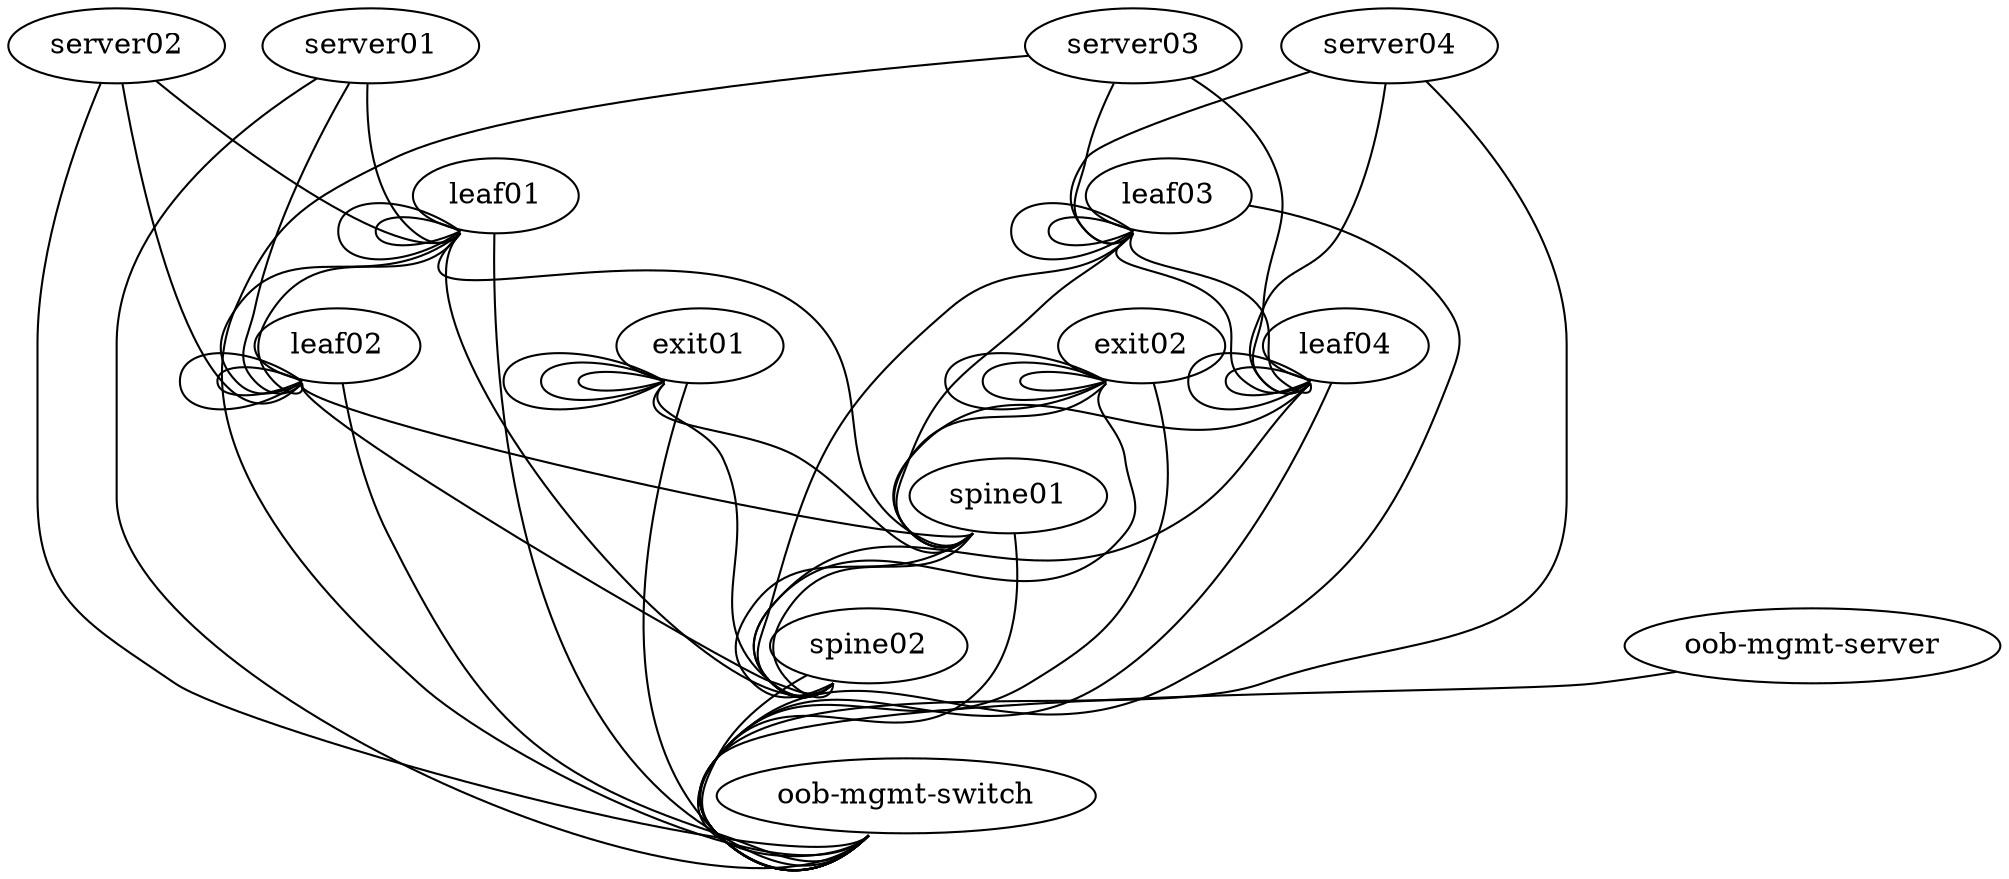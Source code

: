 graph vx {
 "leaf01" [type="switch" function="leaf" os="cumulus-vx"]
 "leaf02" [type="switch" function="leaf" os="cumulus-vx"]
 "leaf03" [type="switch" function="leaf" os="cumulus-vx"]
 "leaf04" [type="switch" function="leaf" os="cumulus-vx"]
 "spine01" [type="switch" function="spine" os="cumulus-vx"]
 "spine02" [type="switch" function="spine" os="cumulus-vx"]
 "exit01" [type="switch" function="exit" os="cumulus-vx"]
 "exit02" [type="switch" function="exit" os="cumulus-vx"]
 "server01" [type="server" function="host" os="debian"]
 "server02" [type="server" function="host" os="debian"]
 "server03" [type="server" function="host" os="debian"]
 "server04" [type="server" function="host" os="debian"]
 "oob-mgmt-server" [type="server" function="oob" os="debian"]
 "oob-mgmt-switch" [type="switch" function="oob" os="debian"]

 "leaf01":"swp51" -- "spine01":"swp1"
 "leaf02":"swp51" -- "spine01":"swp2"
 "leaf03":"swp51" -- "spine01":"swp3"
 "leaf04":"swp51" -- "spine01":"swp4"
 "leaf01":"swp52" -- "spine02":"swp1"
 "leaf02":"swp52" -- "spine02":"swp2"
 "leaf03":"swp52" -- "spine02":"swp3"
 "leaf04":"swp52" -- "spine02":"swp4"
 
 "leaf01":"swp49" -- "leaf02":"swp49"
 "leaf01":"swp50" -- "leaf02":"swp50"
 "leaf03":"swp49" -- "leaf04":"swp49"
 "leaf03":"swp50" -- "leaf04":"swp50"
 
 "spine01":"swp31" -- "spine02":"swp31"
 "spine01":"swp32" -- "spine02":"swp32"
 
 "server01":"eth1" -- "leaf01":"swp1"
 "server01":"eth2" -- "leaf02":"swp1"
 "server02":"eth1" -- "leaf01":"swp2"
 "server02":"eth2" -- "leaf02":"swp2"
 "server03":"eth1" -- "leaf03":"swp1"
 "server03":"eth2" -- "leaf04":"swp1"
 "server04":"eth1" -- "leaf03":"swp2"
 "server04":"eth2" -- "leaf04":"swp2"
 
 "exit01":"swp51" -- "spine01":"swp30"
 "exit01":"swp52" -- "spine02":"swp30"
 "exit02":"swp51" -- "spine01":"swp29"
 "exit02":"swp52" -- "spine02":"swp29"
 "exit01":"swp49" -- "exit01":"swp49"
 "exit02":"swp50" -- "exit02":"swp50"
 "exit01":"swp45" -- "exit01":"swp46"
 "exit01":"swp47" -- "exit01":"swp48"
 "exit02":"swp45" -- "exit02":"swp46"
 "exit02":"swp47" -- "exit02":"swp48"
 
 "leaf01":"swp45" -- "leaf01":"swp46"
 "leaf01":"swp47" -- "leaf01":"swp48"
 "leaf02":"swp45" -- "leaf02":"swp46"
 "leaf02":"swp47" -- "leaf02":"swp48"
 "leaf03":"swp45" -- "leaf03":"swp46"
 "leaf03":"swp47" -- "leaf03":"swp48"
 "leaf04":"swp45" -- "leaf04":"swp46"
 "leaf04":"swp47" -- "leaf04":"swp48"
 
 "oob-mgmt-server":"eth1" -- "oob-mgmt-switch":"swp1"
 "server01":"eth0" -- "oob-mgmt-switch":"swp2"
 "server02":"eth0" -- "oob-mgmt-switch":"swp3"
 "server03":"eth0" -- "oob-mgmt-switch":"swp4"
 "server04":"eth0" -- "oob-mgmt-switch":"swp5"
 "leaf01":"eth0" -- "oob-mgmt-switch":"swp6"
 "leaf02":"eth0" -- "oob-mgmt-switch":"swp7"
 "leaf03":"eth0" -- "oob-mgmt-switch":"swp8"
 "leaf04":"eth0" -- "oob-mgmt-switch":"swp9"
 "spine01":"eth0" -- "oob-mgmt-switch":"swp10"
 "spine02":"eth0" -- "oob-mgmt-switch":"swp11"
 "exit01":"eth0" -- "oob-mgmt-switch":"swp12"
 "exit02":"eth0" -- "oob-mgmt-switch":"swp13"
 
}
